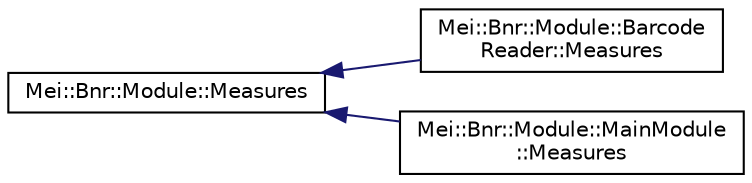 digraph "Graphical Class Hierarchy"
{
  edge [fontname="Helvetica",fontsize="10",labelfontname="Helvetica",labelfontsize="10"];
  node [fontname="Helvetica",fontsize="10",shape=record];
  rankdir="LR";
  Node1 [label="Mei::Bnr::Module::Measures",height=0.2,width=0.4,color="black", fillcolor="white", style="filled",URL="$a00109.html",tooltip="Module::Measures "];
  Node1 -> Node2 [dir="back",color="midnightblue",fontsize="10",style="solid",fontname="Helvetica"];
  Node2 [label="Mei::Bnr::Module::Barcode\lReader::Measures",height=0.2,width=0.4,color="black", fillcolor="white", style="filled",URL="$a00048.html",tooltip="BarcodeReader::Measures "];
  Node1 -> Node3 [dir="back",color="midnightblue",fontsize="10",style="solid",fontname="Helvetica"];
  Node3 [label="Mei::Bnr::Module::MainModule\l::Measures",height=0.2,width=0.4,color="black", fillcolor="white", style="filled",URL="$a00096.html",tooltip="MainModule::Measures "];
}
